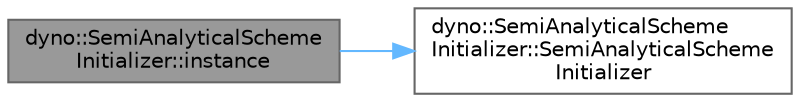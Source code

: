 digraph "dyno::SemiAnalyticalSchemeInitializer::instance"
{
 // LATEX_PDF_SIZE
  bgcolor="transparent";
  edge [fontname=Helvetica,fontsize=10,labelfontname=Helvetica,labelfontsize=10];
  node [fontname=Helvetica,fontsize=10,shape=box,height=0.2,width=0.4];
  rankdir="LR";
  Node1 [id="Node000001",label="dyno::SemiAnalyticalScheme\lInitializer::instance",height=0.2,width=0.4,color="gray40", fillcolor="grey60", style="filled", fontcolor="black",tooltip=" "];
  Node1 -> Node2 [id="edge1_Node000001_Node000002",color="steelblue1",style="solid",tooltip=" "];
  Node2 [id="Node000002",label="dyno::SemiAnalyticalScheme\lInitializer::SemiAnalyticalScheme\lInitializer",height=0.2,width=0.4,color="grey40", fillcolor="white", style="filled",URL="$classdyno_1_1_semi_analytical_scheme_initializer.html#ad37feb7c9914d14c22c8419e258eb707",tooltip=" "];
}
